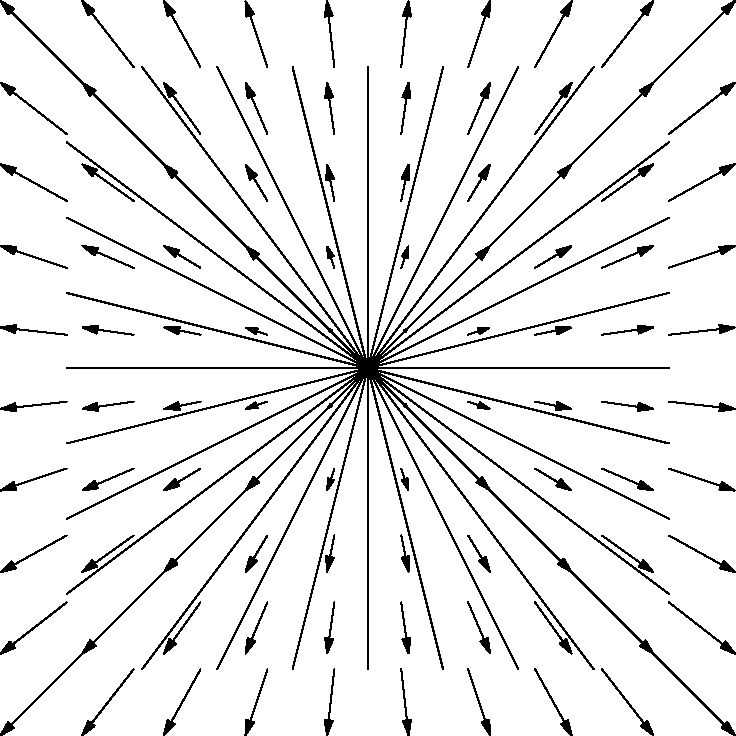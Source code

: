 import graph;
size(13cm);
path vector(pair z) {return (0,0)--(z.x,z.y);}
add(vectorfield(vector,(-4,-4),(4,4)));
draw((0,0)--(0,4));
draw((0,0)--(1,4));
draw((0,0)--(2,4));
draw((0,0)--(3,4));
draw((0,0)--(4,4));
draw((0,0)--(4,3));
draw((0,0)--(4,2));
draw((0,0)--(4,1));
draw((0,0)--(4,0));
draw((0,0)--(4,-1));
draw((0,0)--(4,-2));
draw((0,0)--(4,-3));
draw((0,0)--(4,-4));
draw((0,0)--(3,-4));
draw((0,0)--(2,-4));
draw((0,0)--(1,-4));
draw((0,0)--(0,-4));
draw((0,0)--(-1,-4));
draw((0,0)--(-2,-4));
draw((0,0)--(-3,-4));
draw((0,0)--(-4,-4));
draw((0,0)--(-4,-3));
draw((0,0)--(-4,-2));
draw((0,0)--(-4,-1));
draw((0,0)--(-4,0));
draw((0,0)--(-4,1));
draw((0,0)--(-4,2));
draw((0,0)--(-4,3));
draw((0,0)--(-4,4));
draw((0,0)--(-3,4));
draw((0,0)--(-2,4));
draw((0,0)--(-1,4));
